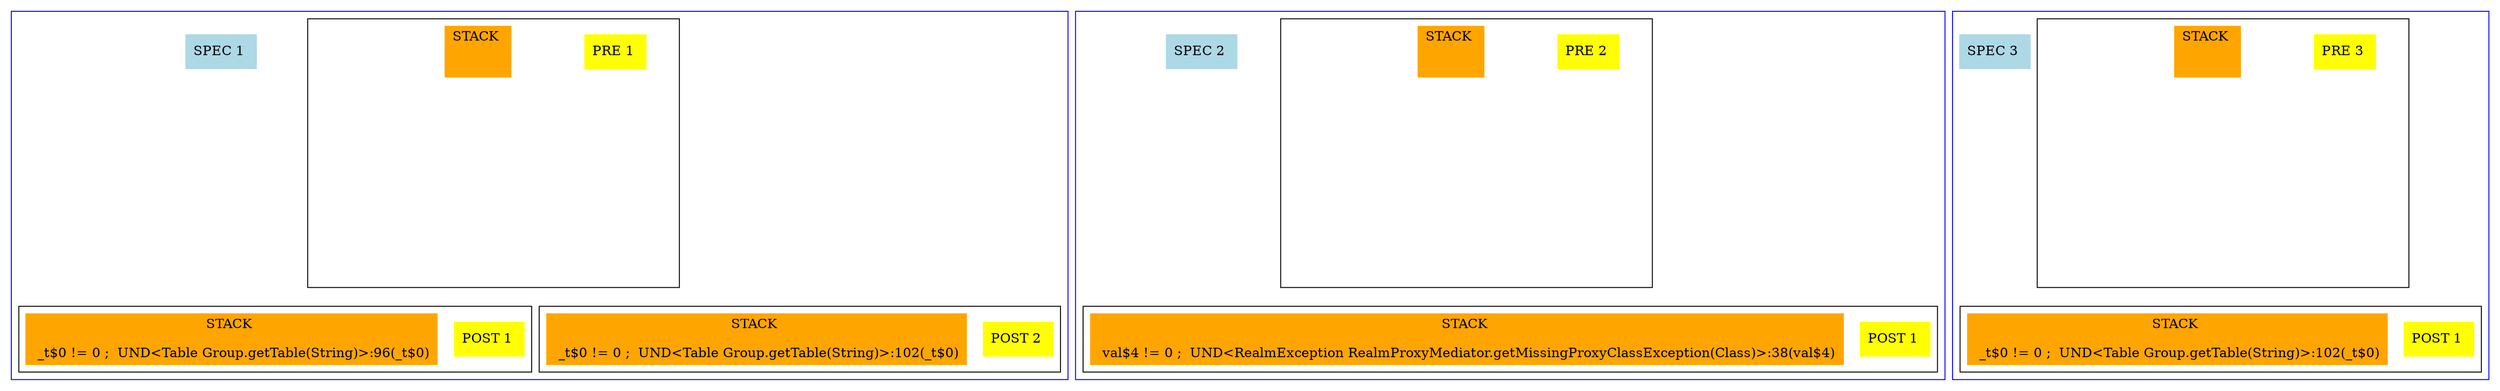 #### Dotty version:  ####



digraph main { 
node [shape=box]; 

 compound = true; 

 subgraph cluster_237 { color=blue 

 state238L0 [label="SPEC 1 ",  style=filled, color= lightblue]

 subgraph cluster_prop_2 { color=black 

 PRE241L0 [label="PRE 1 ",  style=filled, color= yellow]
subgraph {
 node [shape=box]; 
 state_pi_2 [label="STACK \n\n " color=orange style=filled]
  inv_11 [style=invis]
  inv_111 [style=invis]
  inv_1111 [style=invis]
  inv_12 [style=invis]
  inv_122 [style=invis]
  inv_1222 [style=invis]
  inv_13 [style=invis]
  inv_133 [style=invis]
  inv_1333 [style=invis]
  inv_14 [style=invis]
  inv_144 [style=invis]
  inv_1444 [style=invis]
  state_pi_2 -> inv_11 [style=invis]
  inv_11 -> inv_111 [style=invis]
  inv_111 -> inv_1111 [style=invis]
  state_pi_2 -> inv_12 [style=invis]
  inv_12 -> inv_122 [style=invis]
  inv_122 -> inv_1222 [style=invis]
  state_pi_2 -> inv_13 [style=invis]
  inv_13 -> inv_133 [style=invis]
  inv_133 -> inv_1333 [style=invis]
  state_pi_2 -> inv_14 [style=invis]
  inv_14 -> inv_144 [style=invis]
  inv_144 -> inv_1444 [style=invis]
}

 } 

 subgraph cluster_prop_3 { color=black 

 POST253L0 [label="POST 1 ",  style=filled, color= yellow]
subgraph {
 node [shape=box]; 
 state_pi_3 [label="STACK \n\n _t$0 != 0 ;  UND<Table Group.getTable(String)>:96(_t$0)" color=orange style=filled]
}

 } 
  inv_1111 -> state_pi_3 [style=invis]
  inv_1222 -> state_pi_3 [style=invis]
  inv_1333 -> state_pi_3 [style=invis]
  inv_1444 -> state_pi_3 [style=invis]

 subgraph cluster_prop_4 { color=black 

 POST268L0 [label="POST 2 ",  style=filled, color= yellow]
subgraph {
 node [shape=box]; 
 state_pi_4 [label="STACK \n\n _t$0 != 0 ;  UND<Table Group.getTable(String)>:102(_t$0)" color=orange style=filled]
}

 } 
  inv_1111 -> state_pi_4 [style=invis]
  inv_1222 -> state_pi_4 [style=invis]
  inv_1333 -> state_pi_4 [style=invis]
  inv_1444 -> state_pi_4 [style=invis]

 } 

 subgraph cluster_280 { color=blue 

 state281L0 [label="SPEC 2 ",  style=filled, color= lightblue]

 subgraph cluster_prop_6 { color=black 

 PRE284L0 [label="PRE 2 ",  style=filled, color= yellow]
subgraph {
 node [shape=box]; 
 state_pi_6 [label="STACK \n\n " color=orange style=filled]
  inv_21 [style=invis]
  inv_211 [style=invis]
  inv_2111 [style=invis]
  inv_22 [style=invis]
  inv_222 [style=invis]
  inv_2222 [style=invis]
  inv_23 [style=invis]
  inv_233 [style=invis]
  inv_2333 [style=invis]
  inv_24 [style=invis]
  inv_244 [style=invis]
  inv_2444 [style=invis]
  state_pi_6 -> inv_21 [style=invis]
  inv_21 -> inv_211 [style=invis]
  inv_211 -> inv_2111 [style=invis]
  state_pi_6 -> inv_22 [style=invis]
  inv_22 -> inv_222 [style=invis]
  inv_222 -> inv_2222 [style=invis]
  state_pi_6 -> inv_23 [style=invis]
  inv_23 -> inv_233 [style=invis]
  inv_233 -> inv_2333 [style=invis]
  state_pi_6 -> inv_24 [style=invis]
  inv_24 -> inv_244 [style=invis]
  inv_244 -> inv_2444 [style=invis]
}

 } 

 subgraph cluster_prop_7 { color=black 

 POST292L0 [label="POST 1 ",  style=filled, color= yellow]
subgraph {
 node [shape=box]; 
 state_pi_7 [label="STACK \n\n val$4 != 0 ;  UND<RealmException RealmProxyMediator.getMissingProxyClassException(Class)>:38(val$4)" color=orange style=filled]
}

 } 
  inv_2111 -> state_pi_7 [style=invis]
  inv_2222 -> state_pi_7 [style=invis]
  inv_2333 -> state_pi_7 [style=invis]
  inv_2444 -> state_pi_7 [style=invis]

 } 

 subgraph cluster_300 { color=blue 

 state301L0 [label="SPEC 3 ",  style=filled, color= lightblue]

 subgraph cluster_prop_9 { color=black 

 PRE304L0 [label="PRE 3 ",  style=filled, color= yellow]
subgraph {
 node [shape=box]; 
 state_pi_9 [label="STACK \n\n " color=orange style=filled]
  inv_31 [style=invis]
  inv_311 [style=invis]
  inv_3111 [style=invis]
  inv_32 [style=invis]
  inv_322 [style=invis]
  inv_3222 [style=invis]
  inv_33 [style=invis]
  inv_333 [style=invis]
  inv_3333 [style=invis]
  inv_34 [style=invis]
  inv_344 [style=invis]
  inv_3444 [style=invis]
  state_pi_9 -> inv_31 [style=invis]
  inv_31 -> inv_311 [style=invis]
  inv_311 -> inv_3111 [style=invis]
  state_pi_9 -> inv_32 [style=invis]
  inv_32 -> inv_322 [style=invis]
  inv_322 -> inv_3222 [style=invis]
  state_pi_9 -> inv_33 [style=invis]
  inv_33 -> inv_333 [style=invis]
  inv_333 -> inv_3333 [style=invis]
  state_pi_9 -> inv_34 [style=invis]
  inv_34 -> inv_344 [style=invis]
  inv_344 -> inv_3444 [style=invis]
}

 } 

 subgraph cluster_prop_10 { color=black 

 POST314L0 [label="POST 1 ",  style=filled, color= yellow]
subgraph {
 node [shape=box]; 
 state_pi_10 [label="STACK \n\n _t$0 != 0 ;  UND<Table Group.getTable(String)>:102(_t$0)" color=orange style=filled]
}

 } 
  inv_3111 -> state_pi_10 [style=invis]
  inv_3222 -> state_pi_10 [style=invis]
  inv_3333 -> state_pi_10 [style=invis]
  inv_3444 -> state_pi_10 [style=invis]

 } 

}

